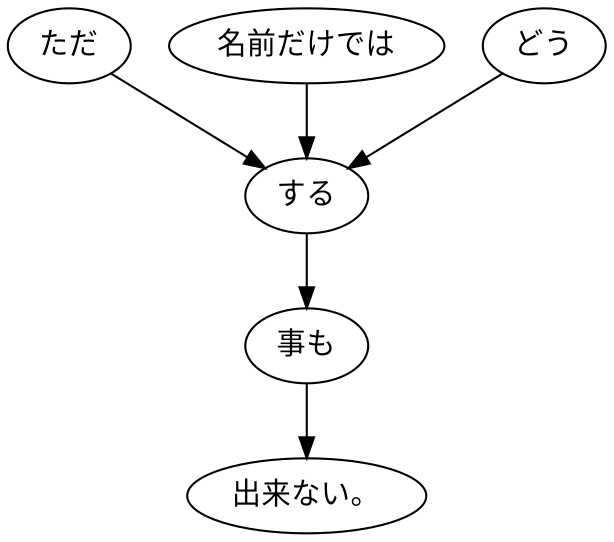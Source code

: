 digraph graph7401 {
	node0 [label="ただ"];
	node1 [label="名前だけでは"];
	node2 [label="どう"];
	node3 [label="する"];
	node4 [label="事も"];
	node5 [label="出来ない。"];
	node0 -> node3;
	node1 -> node3;
	node2 -> node3;
	node3 -> node4;
	node4 -> node5;
}
